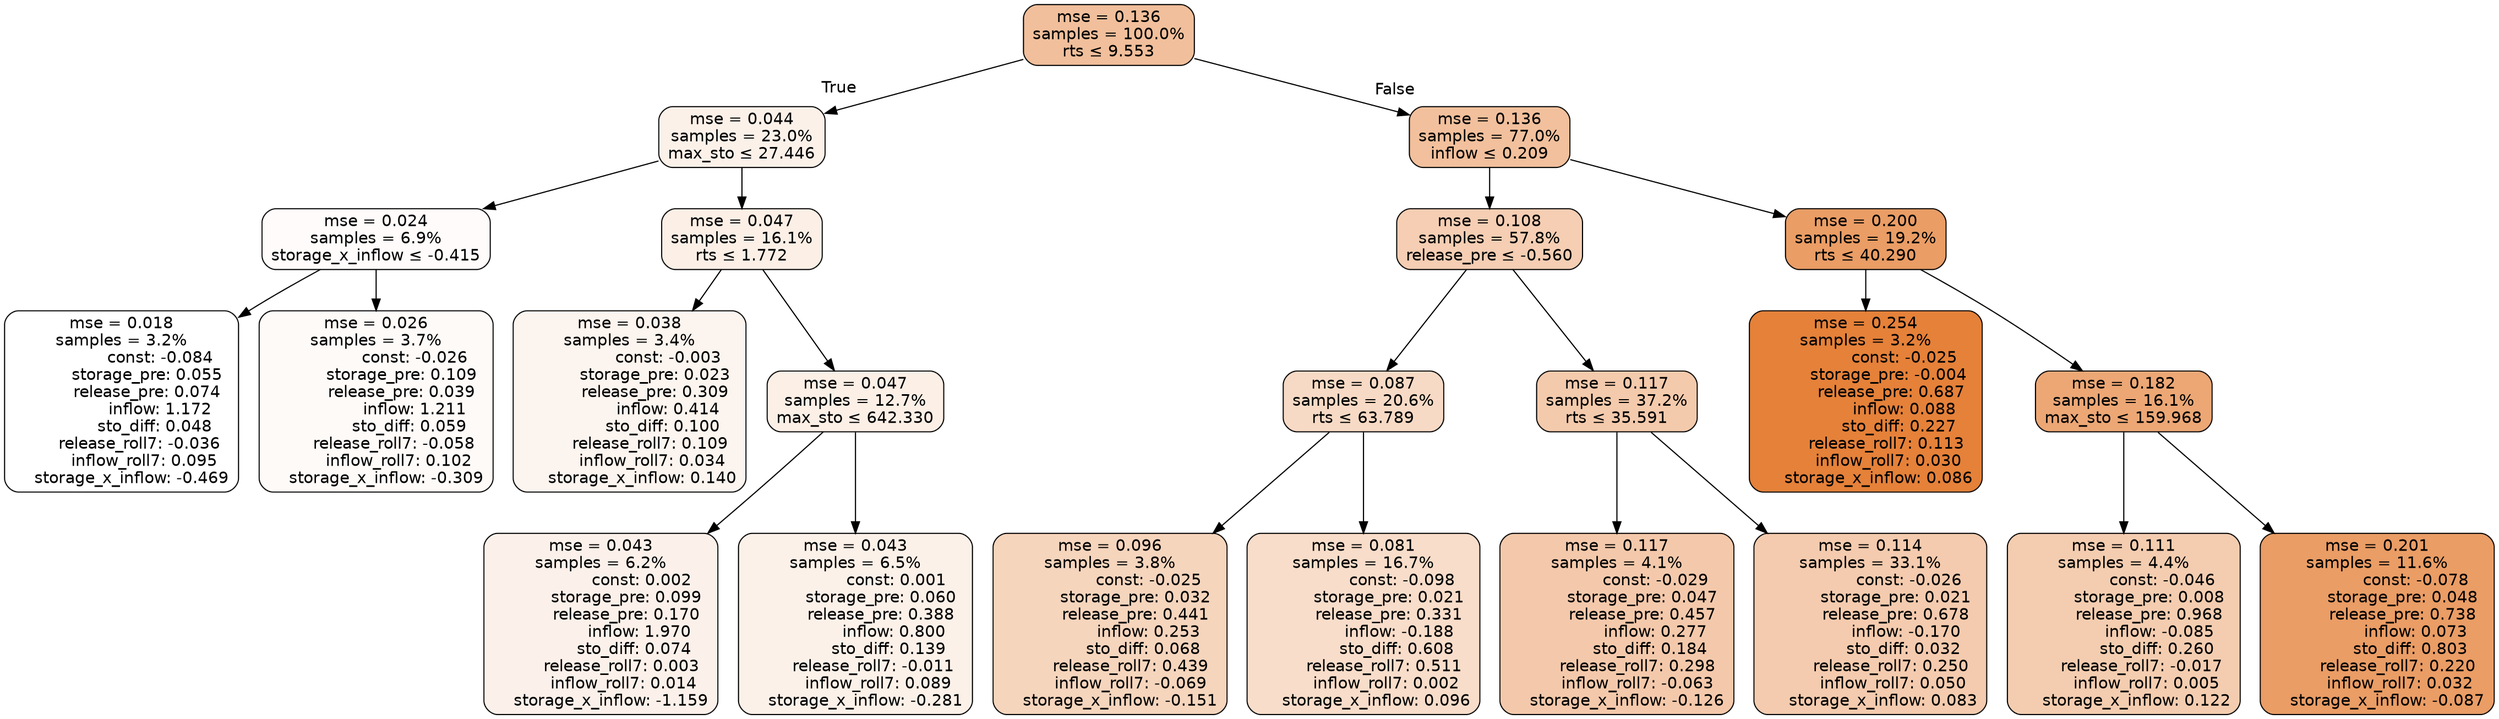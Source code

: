 digraph tree {
bgcolor="transparent"
node [shape=rectangle, style="filled, rounded", color="black", fontname=helvetica] ;
edge [fontname=helvetica] ;
	"0" [label="mse = 0.136
samples = 100.0%
rts &le; 9.553", fillcolor="#f1bf9b"]
	"1" [label="mse = 0.044
samples = 23.0%
max_sto &le; 27.446", fillcolor="#fcf1e9"]
	"2" [label="mse = 0.024
samples = 6.9%
storage_x_inflow &le; -0.415", fillcolor="#fefbfa"]
	"3" [label="mse = 0.018
samples = 3.2%
               const: -0.084
          storage_pre: 0.055
          release_pre: 0.074
               inflow: 1.172
             sto_diff: 0.048
       release_roll7: -0.036
         inflow_roll7: 0.095
    storage_x_inflow: -0.469", fillcolor="#ffffff"]
	"4" [label="mse = 0.026
samples = 3.7%
               const: -0.026
          storage_pre: 0.109
          release_pre: 0.039
               inflow: 1.211
             sto_diff: 0.059
       release_roll7: -0.058
         inflow_roll7: 0.102
    storage_x_inflow: -0.309", fillcolor="#fefaf8"]
	"5" [label="mse = 0.047
samples = 16.1%
rts &le; 1.772", fillcolor="#fbefe6"]
	"6" [label="mse = 0.038
samples = 3.4%
               const: -0.003
          storage_pre: 0.023
          release_pre: 0.309
               inflow: 0.414
             sto_diff: 0.100
        release_roll7: 0.109
         inflow_roll7: 0.034
     storage_x_inflow: 0.140", fillcolor="#fcf4ee"]
	"7" [label="mse = 0.047
samples = 12.7%
max_sto &le; 642.330", fillcolor="#fbefe6"]
	"8" [label="mse = 0.043
samples = 6.2%
                const: 0.002
          storage_pre: 0.099
          release_pre: 0.170
               inflow: 1.970
             sto_diff: 0.074
        release_roll7: 0.003
         inflow_roll7: 0.014
    storage_x_inflow: -1.159", fillcolor="#fcf1ea"]
	"9" [label="mse = 0.043
samples = 6.5%
                const: 0.001
          storage_pre: 0.060
          release_pre: 0.388
               inflow: 0.800
             sto_diff: 0.139
       release_roll7: -0.011
         inflow_roll7: 0.089
    storage_x_inflow: -0.281", fillcolor="#fcf1e9"]
	"10" [label="mse = 0.136
samples = 77.0%
inflow &le; 0.209", fillcolor="#f2c09c"]
	"11" [label="mse = 0.108
samples = 57.8%
release_pre &le; -0.560", fillcolor="#f5ceb3"]
	"12" [label="mse = 0.087
samples = 20.6%
rts &le; 63.789", fillcolor="#f7dac5"]
	"13" [label="mse = 0.096
samples = 3.8%
               const: -0.025
          storage_pre: 0.032
          release_pre: 0.441
               inflow: 0.253
             sto_diff: 0.068
        release_roll7: 0.439
        inflow_roll7: -0.069
    storage_x_inflow: -0.151", fillcolor="#f6d5bd"]
	"14" [label="mse = 0.081
samples = 16.7%
               const: -0.098
          storage_pre: 0.021
          release_pre: 0.331
              inflow: -0.188
             sto_diff: 0.608
        release_roll7: 0.511
         inflow_roll7: 0.002
     storage_x_inflow: 0.096", fillcolor="#f8ddca"]
	"15" [label="mse = 0.117
samples = 37.2%
rts &le; 35.591", fillcolor="#f4caac"]
	"16" [label="mse = 0.117
samples = 4.1%
               const: -0.029
          storage_pre: 0.047
          release_pre: 0.457
               inflow: 0.277
             sto_diff: 0.184
        release_roll7: 0.298
        inflow_roll7: -0.063
    storage_x_inflow: -0.126", fillcolor="#f4c9ab"]
	"17" [label="mse = 0.114
samples = 33.1%
               const: -0.026
          storage_pre: 0.021
          release_pre: 0.678
              inflow: -0.170
             sto_diff: 0.032
        release_roll7: 0.250
         inflow_roll7: 0.050
     storage_x_inflow: 0.083", fillcolor="#f4cbae"]
	"18" [label="mse = 0.200
samples = 19.2%
rts &le; 40.290", fillcolor="#ea9d65"]
	"19" [label="mse = 0.254
samples = 3.2%
               const: -0.025
         storage_pre: -0.004
          release_pre: 0.687
               inflow: 0.088
             sto_diff: 0.227
        release_roll7: 0.113
         inflow_roll7: 0.030
     storage_x_inflow: 0.086", fillcolor="#e58139"]
	"20" [label="mse = 0.182
samples = 16.1%
max_sto &le; 159.968", fillcolor="#eca775"]
	"21" [label="mse = 0.111
samples = 4.4%
               const: -0.046
          storage_pre: 0.008
          release_pre: 0.968
              inflow: -0.085
             sto_diff: 0.260
       release_roll7: -0.017
         inflow_roll7: 0.005
     storage_x_inflow: 0.122", fillcolor="#f4cdb0"]
	"22" [label="mse = 0.201
samples = 11.6%
               const: -0.078
          storage_pre: 0.048
          release_pre: 0.738
               inflow: 0.073
             sto_diff: 0.803
        release_roll7: 0.220
         inflow_roll7: 0.032
    storage_x_inflow: -0.087", fillcolor="#ea9d65"]

	"0" -> "1" [labeldistance=2.5, labelangle=45, headlabel="True"]
	"1" -> "2"
	"2" -> "3"
	"2" -> "4"
	"1" -> "5"
	"5" -> "6"
	"5" -> "7"
	"7" -> "8"
	"7" -> "9"
	"0" -> "10" [labeldistance=2.5, labelangle=-45, headlabel="False"]
	"10" -> "11"
	"11" -> "12"
	"12" -> "13"
	"12" -> "14"
	"11" -> "15"
	"15" -> "16"
	"15" -> "17"
	"10" -> "18"
	"18" -> "19"
	"18" -> "20"
	"20" -> "21"
	"20" -> "22"
}